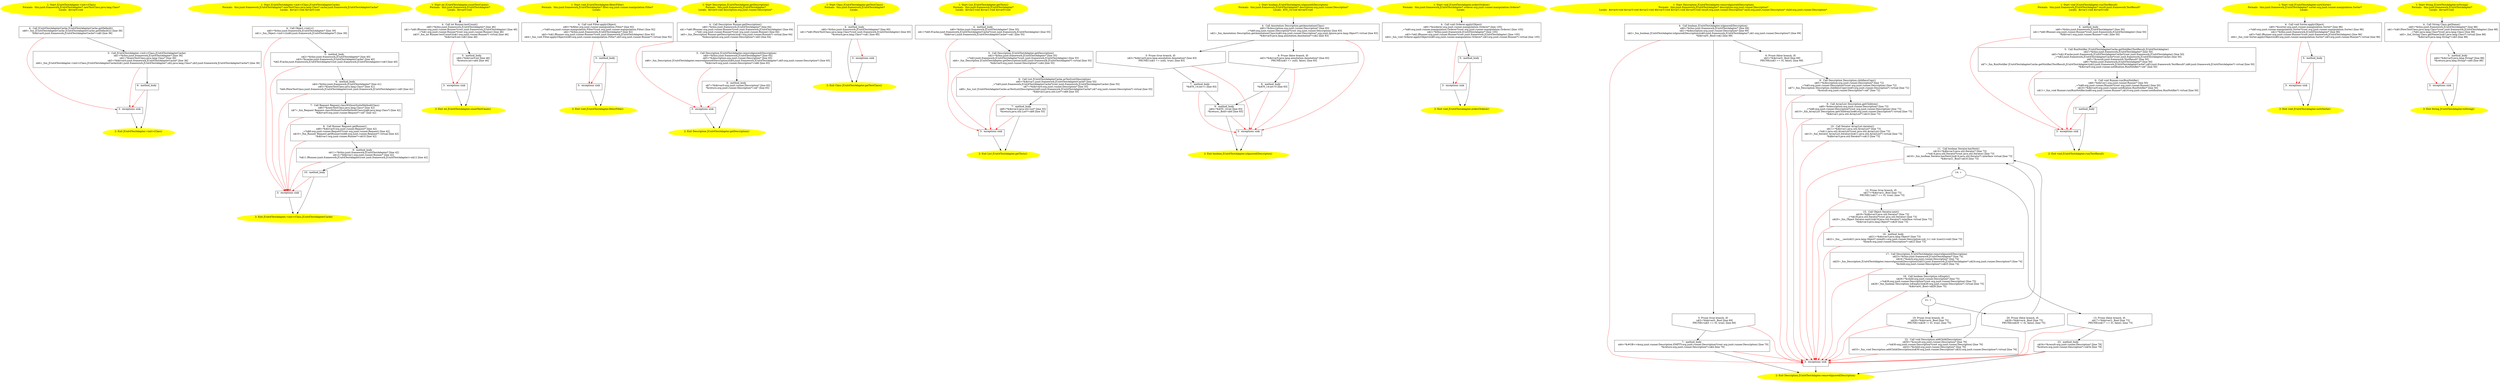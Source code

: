 /* @generated */
digraph cfg {
"junit.framework.JUnit4TestAdapter.<init>(java.lang.Class).997744c375544b6699af9c3bdf79df6e_1" [label="1: Start JUnit4TestAdapter.<init>(Class)\nFormals:  this:junit.framework.JUnit4TestAdapter* newTestClass:java.lang.Class*\nLocals:  $irvar0:void \n  " color=yellow style=filled]
	

	 "junit.framework.JUnit4TestAdapter.<init>(java.lang.Class).997744c375544b6699af9c3bdf79df6e_1" -> "junit.framework.JUnit4TestAdapter.<init>(java.lang.Class).997744c375544b6699af9c3bdf79df6e_4" ;
"junit.framework.JUnit4TestAdapter.<init>(java.lang.Class).997744c375544b6699af9c3bdf79df6e_2" [label="2: Exit JUnit4TestAdapter.<init>(Class) \n  " color=yellow style=filled]
	

"junit.framework.JUnit4TestAdapter.<init>(java.lang.Class).997744c375544b6699af9c3bdf79df6e_3" [label="3:  exceptions sink \n  " shape="box"]
	

	 "junit.framework.JUnit4TestAdapter.<init>(java.lang.Class).997744c375544b6699af9c3bdf79df6e_3" -> "junit.framework.JUnit4TestAdapter.<init>(java.lang.Class).997744c375544b6699af9c3bdf79df6e_2" ;
"junit.framework.JUnit4TestAdapter.<init>(java.lang.Class).997744c375544b6699af9c3bdf79df6e_4" [label="4:  Call JUnit4TestAdapterCache JUnit4TestAdapterCache.getDefault() \n   n$0=_fun_JUnit4TestAdapterCache JUnit4TestAdapterCache.getDefault()() [line 36]\n  *&$irvar0:junit.framework.JUnit4TestAdapterCache*=n$0 [line 36]\n " shape="box"]
	

	 "junit.framework.JUnit4TestAdapter.<init>(java.lang.Class).997744c375544b6699af9c3bdf79df6e_4" -> "junit.framework.JUnit4TestAdapter.<init>(java.lang.Class).997744c375544b6699af9c3bdf79df6e_5" ;
	 "junit.framework.JUnit4TestAdapter.<init>(java.lang.Class).997744c375544b6699af9c3bdf79df6e_4" -> "junit.framework.JUnit4TestAdapter.<init>(java.lang.Class).997744c375544b6699af9c3bdf79df6e_3" [color="red" ];
"junit.framework.JUnit4TestAdapter.<init>(java.lang.Class).997744c375544b6699af9c3bdf79df6e_5" [label="5:  Call JUnit4TestAdapter.<init>(Class,JUnit4TestAdapterCache) \n   n$1=*&this:junit.framework.JUnit4TestAdapter* [line 36]\n  n$2=*&newTestClass:java.lang.Class* [line 36]\n  n$3=*&$irvar0:junit.framework.JUnit4TestAdapterCache* [line 36]\n  n$4=_fun_JUnit4TestAdapter.<init>(Class,JUnit4TestAdapterCache)(n$1:junit.framework.JUnit4TestAdapter*,n$2:java.lang.Class*,n$3:junit.framework.JUnit4TestAdapterCache*) [line 36]\n " shape="box"]
	

	 "junit.framework.JUnit4TestAdapter.<init>(java.lang.Class).997744c375544b6699af9c3bdf79df6e_5" -> "junit.framework.JUnit4TestAdapter.<init>(java.lang.Class).997744c375544b6699af9c3bdf79df6e_6" ;
	 "junit.framework.JUnit4TestAdapter.<init>(java.lang.Class).997744c375544b6699af9c3bdf79df6e_5" -> "junit.framework.JUnit4TestAdapter.<init>(java.lang.Class).997744c375544b6699af9c3bdf79df6e_3" [color="red" ];
"junit.framework.JUnit4TestAdapter.<init>(java.lang.Class).997744c375544b6699af9c3bdf79df6e_6" [label="6:  method_body \n  " shape="box"]
	

	 "junit.framework.JUnit4TestAdapter.<init>(java.lang.Class).997744c375544b6699af9c3bdf79df6e_6" -> "junit.framework.JUnit4TestAdapter.<init>(java.lang.Class).997744c375544b6699af9c3bdf79df6e_2" ;
	 "junit.framework.JUnit4TestAdapter.<init>(java.lang.Class).997744c375544b6699af9c3bdf79df6e_6" -> "junit.framework.JUnit4TestAdapter.<init>(java.lang.Class).997744c375544b6699af9c3bdf79df6e_3" [color="red" ];
"junit.framework.JUnit4TestAdapter.<init>(java.lang.Class,junit.framework.JUnit4TestAdapterCache).3bcec8fa34a41e108b6c39189ccd3cd6_1" [label="1: Start JUnit4TestAdapter.<init>(Class,JUnit4TestAdapterCache)\nFormals:  this:junit.framework.JUnit4TestAdapter* newTestClass:java.lang.Class* cache:junit.framework.JUnit4TestAdapterCache*\nLocals:  $irvar1:void $irvar0:void \n  " color=yellow style=filled]
	

	 "junit.framework.JUnit4TestAdapter.<init>(java.lang.Class,junit.framework.JUnit4TestAdapterCache).3bcec8fa34a41e108b6c39189ccd3cd6_1" -> "junit.framework.JUnit4TestAdapter.<init>(java.lang.Class,junit.framework.JUnit4TestAdapterCache).3bcec8fa34a41e108b6c39189ccd3cd6_4" ;
"junit.framework.JUnit4TestAdapter.<init>(java.lang.Class,junit.framework.JUnit4TestAdapterCache).3bcec8fa34a41e108b6c39189ccd3cd6_2" [label="2: Exit JUnit4TestAdapter.<init>(Class,JUnit4TestAdapterCache) \n  " color=yellow style=filled]
	

"junit.framework.JUnit4TestAdapter.<init>(java.lang.Class,junit.framework.JUnit4TestAdapterCache).3bcec8fa34a41e108b6c39189ccd3cd6_3" [label="3:  exceptions sink \n  " shape="box"]
	

	 "junit.framework.JUnit4TestAdapter.<init>(java.lang.Class,junit.framework.JUnit4TestAdapterCache).3bcec8fa34a41e108b6c39189ccd3cd6_3" -> "junit.framework.JUnit4TestAdapter.<init>(java.lang.Class,junit.framework.JUnit4TestAdapterCache).3bcec8fa34a41e108b6c39189ccd3cd6_2" ;
"junit.framework.JUnit4TestAdapter.<init>(java.lang.Class,junit.framework.JUnit4TestAdapterCache).3bcec8fa34a41e108b6c39189ccd3cd6_4" [label="4:  Call Object.<init>() \n   n$0=*&this:junit.framework.JUnit4TestAdapter* [line 39]\n  n$1=_fun_Object.<init>()(n$0:junit.framework.JUnit4TestAdapter*) [line 39]\n " shape="box"]
	

	 "junit.framework.JUnit4TestAdapter.<init>(java.lang.Class,junit.framework.JUnit4TestAdapterCache).3bcec8fa34a41e108b6c39189ccd3cd6_4" -> "junit.framework.JUnit4TestAdapter.<init>(java.lang.Class,junit.framework.JUnit4TestAdapterCache).3bcec8fa34a41e108b6c39189ccd3cd6_5" ;
	 "junit.framework.JUnit4TestAdapter.<init>(java.lang.Class,junit.framework.JUnit4TestAdapterCache).3bcec8fa34a41e108b6c39189ccd3cd6_4" -> "junit.framework.JUnit4TestAdapter.<init>(java.lang.Class,junit.framework.JUnit4TestAdapterCache).3bcec8fa34a41e108b6c39189ccd3cd6_3" [color="red" ];
"junit.framework.JUnit4TestAdapter.<init>(java.lang.Class,junit.framework.JUnit4TestAdapterCache).3bcec8fa34a41e108b6c39189ccd3cd6_5" [label="5:  method_body \n   n$2=*&this:junit.framework.JUnit4TestAdapter* [line 40]\n  n$3=*&cache:junit.framework.JUnit4TestAdapterCache* [line 40]\n  *n$2.fCache:junit.framework.JUnit4TestAdapter(root junit.framework.JUnit4TestAdapter)=n$3 [line 40]\n " shape="box"]
	

	 "junit.framework.JUnit4TestAdapter.<init>(java.lang.Class,junit.framework.JUnit4TestAdapterCache).3bcec8fa34a41e108b6c39189ccd3cd6_5" -> "junit.framework.JUnit4TestAdapter.<init>(java.lang.Class,junit.framework.JUnit4TestAdapterCache).3bcec8fa34a41e108b6c39189ccd3cd6_6" ;
	 "junit.framework.JUnit4TestAdapter.<init>(java.lang.Class,junit.framework.JUnit4TestAdapterCache).3bcec8fa34a41e108b6c39189ccd3cd6_5" -> "junit.framework.JUnit4TestAdapter.<init>(java.lang.Class,junit.framework.JUnit4TestAdapterCache).3bcec8fa34a41e108b6c39189ccd3cd6_3" [color="red" ];
"junit.framework.JUnit4TestAdapter.<init>(java.lang.Class,junit.framework.JUnit4TestAdapterCache).3bcec8fa34a41e108b6c39189ccd3cd6_6" [label="6:  method_body \n   n$4=*&this:junit.framework.JUnit4TestAdapter* [line 41]\n  n$5=*&newTestClass:java.lang.Class* [line 41]\n  *n$4.fNewTestClass:junit.framework.JUnit4TestAdapter(root junit.framework.JUnit4TestAdapter)=n$5 [line 41]\n " shape="box"]
	

	 "junit.framework.JUnit4TestAdapter.<init>(java.lang.Class,junit.framework.JUnit4TestAdapterCache).3bcec8fa34a41e108b6c39189ccd3cd6_6" -> "junit.framework.JUnit4TestAdapter.<init>(java.lang.Class,junit.framework.JUnit4TestAdapterCache).3bcec8fa34a41e108b6c39189ccd3cd6_7" ;
	 "junit.framework.JUnit4TestAdapter.<init>(java.lang.Class,junit.framework.JUnit4TestAdapterCache).3bcec8fa34a41e108b6c39189ccd3cd6_6" -> "junit.framework.JUnit4TestAdapter.<init>(java.lang.Class,junit.framework.JUnit4TestAdapterCache).3bcec8fa34a41e108b6c39189ccd3cd6_3" [color="red" ];
"junit.framework.JUnit4TestAdapter.<init>(java.lang.Class,junit.framework.JUnit4TestAdapterCache).3bcec8fa34a41e108b6c39189ccd3cd6_7" [label="7:  Call Request Request.classWithoutSuiteMethod(Class) \n   n$6=*&newTestClass:java.lang.Class* [line 42]\n  n$7=_fun_Request Request.classWithoutSuiteMethod(Class)(n$6:java.lang.Class*) [line 42]\n  *&$irvar0:org.junit.runner.Request*=n$7 [line 42]\n " shape="box"]
	

	 "junit.framework.JUnit4TestAdapter.<init>(java.lang.Class,junit.framework.JUnit4TestAdapterCache).3bcec8fa34a41e108b6c39189ccd3cd6_7" -> "junit.framework.JUnit4TestAdapter.<init>(java.lang.Class,junit.framework.JUnit4TestAdapterCache).3bcec8fa34a41e108b6c39189ccd3cd6_8" ;
	 "junit.framework.JUnit4TestAdapter.<init>(java.lang.Class,junit.framework.JUnit4TestAdapterCache).3bcec8fa34a41e108b6c39189ccd3cd6_7" -> "junit.framework.JUnit4TestAdapter.<init>(java.lang.Class,junit.framework.JUnit4TestAdapterCache).3bcec8fa34a41e108b6c39189ccd3cd6_3" [color="red" ];
"junit.framework.JUnit4TestAdapter.<init>(java.lang.Class,junit.framework.JUnit4TestAdapterCache).3bcec8fa34a41e108b6c39189ccd3cd6_8" [label="8:  Call Runner Request.getRunner() \n   n$8=*&$irvar0:org.junit.runner.Request* [line 42]\n  _=*n$8:org.junit.runner.Request*(root org.junit.runner.Request) [line 42]\n  n$10=_fun_Runner Request.getRunner()(n$8:org.junit.runner.Request*) virtual [line 42]\n  *&$irvar1:org.junit.runner.Runner*=n$10 [line 42]\n " shape="box"]
	

	 "junit.framework.JUnit4TestAdapter.<init>(java.lang.Class,junit.framework.JUnit4TestAdapterCache).3bcec8fa34a41e108b6c39189ccd3cd6_8" -> "junit.framework.JUnit4TestAdapter.<init>(java.lang.Class,junit.framework.JUnit4TestAdapterCache).3bcec8fa34a41e108b6c39189ccd3cd6_9" ;
	 "junit.framework.JUnit4TestAdapter.<init>(java.lang.Class,junit.framework.JUnit4TestAdapterCache).3bcec8fa34a41e108b6c39189ccd3cd6_8" -> "junit.framework.JUnit4TestAdapter.<init>(java.lang.Class,junit.framework.JUnit4TestAdapterCache).3bcec8fa34a41e108b6c39189ccd3cd6_3" [color="red" ];
"junit.framework.JUnit4TestAdapter.<init>(java.lang.Class,junit.framework.JUnit4TestAdapterCache).3bcec8fa34a41e108b6c39189ccd3cd6_9" [label="9:  method_body \n   n$11=*&this:junit.framework.JUnit4TestAdapter* [line 42]\n  n$12=*&$irvar1:org.junit.runner.Runner* [line 42]\n  *n$11.fRunner:junit.framework.JUnit4TestAdapter(root junit.framework.JUnit4TestAdapter)=n$12 [line 42]\n " shape="box"]
	

	 "junit.framework.JUnit4TestAdapter.<init>(java.lang.Class,junit.framework.JUnit4TestAdapterCache).3bcec8fa34a41e108b6c39189ccd3cd6_9" -> "junit.framework.JUnit4TestAdapter.<init>(java.lang.Class,junit.framework.JUnit4TestAdapterCache).3bcec8fa34a41e108b6c39189ccd3cd6_10" ;
	 "junit.framework.JUnit4TestAdapter.<init>(java.lang.Class,junit.framework.JUnit4TestAdapterCache).3bcec8fa34a41e108b6c39189ccd3cd6_9" -> "junit.framework.JUnit4TestAdapter.<init>(java.lang.Class,junit.framework.JUnit4TestAdapterCache).3bcec8fa34a41e108b6c39189ccd3cd6_3" [color="red" ];
"junit.framework.JUnit4TestAdapter.<init>(java.lang.Class,junit.framework.JUnit4TestAdapterCache).3bcec8fa34a41e108b6c39189ccd3cd6_10" [label="10:  method_body \n  " shape="box"]
	

	 "junit.framework.JUnit4TestAdapter.<init>(java.lang.Class,junit.framework.JUnit4TestAdapterCache).3bcec8fa34a41e108b6c39189ccd3cd6_10" -> "junit.framework.JUnit4TestAdapter.<init>(java.lang.Class,junit.framework.JUnit4TestAdapterCache).3bcec8fa34a41e108b6c39189ccd3cd6_2" ;
	 "junit.framework.JUnit4TestAdapter.<init>(java.lang.Class,junit.framework.JUnit4TestAdapterCache).3bcec8fa34a41e108b6c39189ccd3cd6_10" -> "junit.framework.JUnit4TestAdapter.<init>(java.lang.Class,junit.framework.JUnit4TestAdapterCache).3bcec8fa34a41e108b6c39189ccd3cd6_3" [color="red" ];
"junit.framework.JUnit4TestAdapter.countTestCases():int.0bfef01b7416aabc6d1c401a229b3f8f_1" [label="1: Start int JUnit4TestAdapter.countTestCases()\nFormals:  this:junit.framework.JUnit4TestAdapter*\nLocals:  $irvar0:void \n  " color=yellow style=filled]
	

	 "junit.framework.JUnit4TestAdapter.countTestCases():int.0bfef01b7416aabc6d1c401a229b3f8f_1" -> "junit.framework.JUnit4TestAdapter.countTestCases():int.0bfef01b7416aabc6d1c401a229b3f8f_4" ;
"junit.framework.JUnit4TestAdapter.countTestCases():int.0bfef01b7416aabc6d1c401a229b3f8f_2" [label="2: Exit int JUnit4TestAdapter.countTestCases() \n  " color=yellow style=filled]
	

"junit.framework.JUnit4TestAdapter.countTestCases():int.0bfef01b7416aabc6d1c401a229b3f8f_3" [label="3:  exceptions sink \n  " shape="box"]
	

	 "junit.framework.JUnit4TestAdapter.countTestCases():int.0bfef01b7416aabc6d1c401a229b3f8f_3" -> "junit.framework.JUnit4TestAdapter.countTestCases():int.0bfef01b7416aabc6d1c401a229b3f8f_2" ;
"junit.framework.JUnit4TestAdapter.countTestCases():int.0bfef01b7416aabc6d1c401a229b3f8f_4" [label="4:  Call int Runner.testCount() \n   n$0=*&this:junit.framework.JUnit4TestAdapter* [line 46]\n  n$1=*n$0.fRunner:org.junit.runner.Runner*(root junit.framework.JUnit4TestAdapter) [line 46]\n  _=*n$1:org.junit.runner.Runner*(root org.junit.runner.Runner) [line 46]\n  n$3=_fun_int Runner.testCount()(n$1:org.junit.runner.Runner*) virtual [line 46]\n  *&$irvar0:int=n$3 [line 46]\n " shape="box"]
	

	 "junit.framework.JUnit4TestAdapter.countTestCases():int.0bfef01b7416aabc6d1c401a229b3f8f_4" -> "junit.framework.JUnit4TestAdapter.countTestCases():int.0bfef01b7416aabc6d1c401a229b3f8f_5" ;
	 "junit.framework.JUnit4TestAdapter.countTestCases():int.0bfef01b7416aabc6d1c401a229b3f8f_4" -> "junit.framework.JUnit4TestAdapter.countTestCases():int.0bfef01b7416aabc6d1c401a229b3f8f_3" [color="red" ];
"junit.framework.JUnit4TestAdapter.countTestCases():int.0bfef01b7416aabc6d1c401a229b3f8f_5" [label="5:  method_body \n   n$4=*&$irvar0:int [line 46]\n  *&return:int=n$4 [line 46]\n " shape="box"]
	

	 "junit.framework.JUnit4TestAdapter.countTestCases():int.0bfef01b7416aabc6d1c401a229b3f8f_5" -> "junit.framework.JUnit4TestAdapter.countTestCases():int.0bfef01b7416aabc6d1c401a229b3f8f_2" ;
	 "junit.framework.JUnit4TestAdapter.countTestCases():int.0bfef01b7416aabc6d1c401a229b3f8f_5" -> "junit.framework.JUnit4TestAdapter.countTestCases():int.0bfef01b7416aabc6d1c401a229b3f8f_3" [color="red" ];
"junit.framework.JUnit4TestAdapter.filter(org.junit.runner.manipulation.Filter):void.f3ce8a29655f61b25a1fcc0d1e0c2ea4_1" [label="1: Start void JUnit4TestAdapter.filter(Filter)\nFormals:  this:junit.framework.JUnit4TestAdapter* filter:org.junit.runner.manipulation.Filter*\nLocals:  \n  " color=yellow style=filled]
	

	 "junit.framework.JUnit4TestAdapter.filter(org.junit.runner.manipulation.Filter):void.f3ce8a29655f61b25a1fcc0d1e0c2ea4_1" -> "junit.framework.JUnit4TestAdapter.filter(org.junit.runner.manipulation.Filter):void.f3ce8a29655f61b25a1fcc0d1e0c2ea4_4" ;
"junit.framework.JUnit4TestAdapter.filter(org.junit.runner.manipulation.Filter):void.f3ce8a29655f61b25a1fcc0d1e0c2ea4_2" [label="2: Exit void JUnit4TestAdapter.filter(Filter) \n  " color=yellow style=filled]
	

"junit.framework.JUnit4TestAdapter.filter(org.junit.runner.manipulation.Filter):void.f3ce8a29655f61b25a1fcc0d1e0c2ea4_3" [label="3:  exceptions sink \n  " shape="box"]
	

	 "junit.framework.JUnit4TestAdapter.filter(org.junit.runner.manipulation.Filter):void.f3ce8a29655f61b25a1fcc0d1e0c2ea4_3" -> "junit.framework.JUnit4TestAdapter.filter(org.junit.runner.manipulation.Filter):void.f3ce8a29655f61b25a1fcc0d1e0c2ea4_2" ;
"junit.framework.JUnit4TestAdapter.filter(org.junit.runner.manipulation.Filter):void.f3ce8a29655f61b25a1fcc0d1e0c2ea4_4" [label="4:  Call void Filter.apply(Object) \n   n$0=*&filter:org.junit.runner.manipulation.Filter* [line 92]\n  _=*n$0:org.junit.runner.manipulation.Filter*(root org.junit.runner.manipulation.Filter) [line 92]\n  n$2=*&this:junit.framework.JUnit4TestAdapter* [line 92]\n  n$3=*n$2.fRunner:org.junit.runner.Runner*(root junit.framework.JUnit4TestAdapter) [line 92]\n  n$4=_fun_void Filter.apply(Object)(n$0:org.junit.runner.manipulation.Filter*,n$3:org.junit.runner.Runner*) virtual [line 92]\n " shape="box"]
	

	 "junit.framework.JUnit4TestAdapter.filter(org.junit.runner.manipulation.Filter):void.f3ce8a29655f61b25a1fcc0d1e0c2ea4_4" -> "junit.framework.JUnit4TestAdapter.filter(org.junit.runner.manipulation.Filter):void.f3ce8a29655f61b25a1fcc0d1e0c2ea4_5" ;
	 "junit.framework.JUnit4TestAdapter.filter(org.junit.runner.manipulation.Filter):void.f3ce8a29655f61b25a1fcc0d1e0c2ea4_4" -> "junit.framework.JUnit4TestAdapter.filter(org.junit.runner.manipulation.Filter):void.f3ce8a29655f61b25a1fcc0d1e0c2ea4_3" [color="red" ];
"junit.framework.JUnit4TestAdapter.filter(org.junit.runner.manipulation.Filter):void.f3ce8a29655f61b25a1fcc0d1e0c2ea4_5" [label="5:  method_body \n  " shape="box"]
	

	 "junit.framework.JUnit4TestAdapter.filter(org.junit.runner.manipulation.Filter):void.f3ce8a29655f61b25a1fcc0d1e0c2ea4_5" -> "junit.framework.JUnit4TestAdapter.filter(org.junit.runner.manipulation.Filter):void.f3ce8a29655f61b25a1fcc0d1e0c2ea4_2" ;
	 "junit.framework.JUnit4TestAdapter.filter(org.junit.runner.manipulation.Filter):void.f3ce8a29655f61b25a1fcc0d1e0c2ea4_5" -> "junit.framework.JUnit4TestAdapter.filter(org.junit.runner.manipulation.Filter):void.f3ce8a29655f61b25a1fcc0d1e0c2ea4_3" [color="red" ];
"junit.framework.JUnit4TestAdapter.getDescription():org.junit.runner.Description.dbcaed553425352f4c7114ffc5ea1998_1" [label="1: Start Description JUnit4TestAdapter.getDescription()\nFormals:  this:junit.framework.JUnit4TestAdapter*\nLocals:  $irvar0:void description:org.junit.runner.Description* \n  " color=yellow style=filled]
	

	 "junit.framework.JUnit4TestAdapter.getDescription():org.junit.runner.Description.dbcaed553425352f4c7114ffc5ea1998_1" -> "junit.framework.JUnit4TestAdapter.getDescription():org.junit.runner.Description.dbcaed553425352f4c7114ffc5ea1998_4" ;
"junit.framework.JUnit4TestAdapter.getDescription():org.junit.runner.Description.dbcaed553425352f4c7114ffc5ea1998_2" [label="2: Exit Description JUnit4TestAdapter.getDescription() \n  " color=yellow style=filled]
	

"junit.framework.JUnit4TestAdapter.getDescription():org.junit.runner.Description.dbcaed553425352f4c7114ffc5ea1998_3" [label="3:  exceptions sink \n  " shape="box"]
	

	 "junit.framework.JUnit4TestAdapter.getDescription():org.junit.runner.Description.dbcaed553425352f4c7114ffc5ea1998_3" -> "junit.framework.JUnit4TestAdapter.getDescription():org.junit.runner.Description.dbcaed553425352f4c7114ffc5ea1998_2" ;
"junit.framework.JUnit4TestAdapter.getDescription():org.junit.runner.Description.dbcaed553425352f4c7114ffc5ea1998_4" [label="4:  Call Description Runner.getDescription() \n   n$0=*&this:junit.framework.JUnit4TestAdapter* [line 64]\n  n$1=*n$0.fRunner:org.junit.runner.Runner*(root junit.framework.JUnit4TestAdapter) [line 64]\n  _=*n$1:org.junit.runner.Runner*(root org.junit.runner.Runner) [line 64]\n  n$3=_fun_Description Runner.getDescription()(n$1:org.junit.runner.Runner*) virtual [line 64]\n  *&description:org.junit.runner.Description*=n$3 [line 64]\n " shape="box"]
	

	 "junit.framework.JUnit4TestAdapter.getDescription():org.junit.runner.Description.dbcaed553425352f4c7114ffc5ea1998_4" -> "junit.framework.JUnit4TestAdapter.getDescription():org.junit.runner.Description.dbcaed553425352f4c7114ffc5ea1998_5" ;
	 "junit.framework.JUnit4TestAdapter.getDescription():org.junit.runner.Description.dbcaed553425352f4c7114ffc5ea1998_4" -> "junit.framework.JUnit4TestAdapter.getDescription():org.junit.runner.Description.dbcaed553425352f4c7114ffc5ea1998_3" [color="red" ];
"junit.framework.JUnit4TestAdapter.getDescription():org.junit.runner.Description.dbcaed553425352f4c7114ffc5ea1998_5" [label="5:  Call Description JUnit4TestAdapter.removeIgnored(Description) \n   n$4=*&this:junit.framework.JUnit4TestAdapter* [line 65]\n  n$5=*&description:org.junit.runner.Description* [line 65]\n  n$6=_fun_Description JUnit4TestAdapter.removeIgnored(Description)(n$4:junit.framework.JUnit4TestAdapter*,n$5:org.junit.runner.Description*) [line 65]\n  *&$irvar0:org.junit.runner.Description*=n$6 [line 65]\n " shape="box"]
	

	 "junit.framework.JUnit4TestAdapter.getDescription():org.junit.runner.Description.dbcaed553425352f4c7114ffc5ea1998_5" -> "junit.framework.JUnit4TestAdapter.getDescription():org.junit.runner.Description.dbcaed553425352f4c7114ffc5ea1998_6" ;
	 "junit.framework.JUnit4TestAdapter.getDescription():org.junit.runner.Description.dbcaed553425352f4c7114ffc5ea1998_5" -> "junit.framework.JUnit4TestAdapter.getDescription():org.junit.runner.Description.dbcaed553425352f4c7114ffc5ea1998_3" [color="red" ];
"junit.framework.JUnit4TestAdapter.getDescription():org.junit.runner.Description.dbcaed553425352f4c7114ffc5ea1998_6" [label="6:  method_body \n   n$7=*&$irvar0:org.junit.runner.Description* [line 65]\n  *&return:org.junit.runner.Description*=n$7 [line 65]\n " shape="box"]
	

	 "junit.framework.JUnit4TestAdapter.getDescription():org.junit.runner.Description.dbcaed553425352f4c7114ffc5ea1998_6" -> "junit.framework.JUnit4TestAdapter.getDescription():org.junit.runner.Description.dbcaed553425352f4c7114ffc5ea1998_2" ;
	 "junit.framework.JUnit4TestAdapter.getDescription():org.junit.runner.Description.dbcaed553425352f4c7114ffc5ea1998_6" -> "junit.framework.JUnit4TestAdapter.getDescription():org.junit.runner.Description.dbcaed553425352f4c7114ffc5ea1998_3" [color="red" ];
"junit.framework.JUnit4TestAdapter.getTestClass():java.lang.Class.f0f402e3b3a53678ed07429c5c311f0d_1" [label="1: Start Class JUnit4TestAdapter.getTestClass()\nFormals:  this:junit.framework.JUnit4TestAdapter*\nLocals:  \n  " color=yellow style=filled]
	

	 "junit.framework.JUnit4TestAdapter.getTestClass():java.lang.Class.f0f402e3b3a53678ed07429c5c311f0d_1" -> "junit.framework.JUnit4TestAdapter.getTestClass():java.lang.Class.f0f402e3b3a53678ed07429c5c311f0d_4" ;
"junit.framework.JUnit4TestAdapter.getTestClass():java.lang.Class.f0f402e3b3a53678ed07429c5c311f0d_2" [label="2: Exit Class JUnit4TestAdapter.getTestClass() \n  " color=yellow style=filled]
	

"junit.framework.JUnit4TestAdapter.getTestClass():java.lang.Class.f0f402e3b3a53678ed07429c5c311f0d_3" [label="3:  exceptions sink \n  " shape="box"]
	

	 "junit.framework.JUnit4TestAdapter.getTestClass():java.lang.Class.f0f402e3b3a53678ed07429c5c311f0d_3" -> "junit.framework.JUnit4TestAdapter.getTestClass():java.lang.Class.f0f402e3b3a53678ed07429c5c311f0d_2" ;
"junit.framework.JUnit4TestAdapter.getTestClass():java.lang.Class.f0f402e3b3a53678ed07429c5c311f0d_4" [label="4:  method_body \n   n$0=*&this:junit.framework.JUnit4TestAdapter* [line 60]\n  n$1=*n$0.fNewTestClass:java.lang.Class*(root junit.framework.JUnit4TestAdapter) [line 60]\n  *&return:java.lang.Class*=n$1 [line 60]\n " shape="box"]
	

	 "junit.framework.JUnit4TestAdapter.getTestClass():java.lang.Class.f0f402e3b3a53678ed07429c5c311f0d_4" -> "junit.framework.JUnit4TestAdapter.getTestClass():java.lang.Class.f0f402e3b3a53678ed07429c5c311f0d_2" ;
	 "junit.framework.JUnit4TestAdapter.getTestClass():java.lang.Class.f0f402e3b3a53678ed07429c5c311f0d_4" -> "junit.framework.JUnit4TestAdapter.getTestClass():java.lang.Class.f0f402e3b3a53678ed07429c5c311f0d_3" [color="red" ];
"junit.framework.JUnit4TestAdapter.getTests():java.util.List.79946c7709183276931fcdac947b22f9_1" [label="1: Start List JUnit4TestAdapter.getTests()\nFormals:  this:junit.framework.JUnit4TestAdapter*\nLocals:  $irvar2:void $irvar1:void $irvar0:void \n  " color=yellow style=filled]
	

	 "junit.framework.JUnit4TestAdapter.getTests():java.util.List.79946c7709183276931fcdac947b22f9_1" -> "junit.framework.JUnit4TestAdapter.getTests():java.util.List.79946c7709183276931fcdac947b22f9_4" ;
"junit.framework.JUnit4TestAdapter.getTests():java.util.List.79946c7709183276931fcdac947b22f9_2" [label="2: Exit List JUnit4TestAdapter.getTests() \n  " color=yellow style=filled]
	

"junit.framework.JUnit4TestAdapter.getTests():java.util.List.79946c7709183276931fcdac947b22f9_3" [label="3:  exceptions sink \n  " shape="box"]
	

	 "junit.framework.JUnit4TestAdapter.getTests():java.util.List.79946c7709183276931fcdac947b22f9_3" -> "junit.framework.JUnit4TestAdapter.getTests():java.util.List.79946c7709183276931fcdac947b22f9_2" ;
"junit.framework.JUnit4TestAdapter.getTests():java.util.List.79946c7709183276931fcdac947b22f9_4" [label="4:  method_body \n   n$0=*&this:junit.framework.JUnit4TestAdapter* [line 55]\n  n$1=*n$0.fCache:junit.framework.JUnit4TestAdapterCache*(root junit.framework.JUnit4TestAdapter) [line 55]\n  *&$irvar1:junit.framework.JUnit4TestAdapterCache*=n$1 [line 55]\n " shape="box"]
	

	 "junit.framework.JUnit4TestAdapter.getTests():java.util.List.79946c7709183276931fcdac947b22f9_4" -> "junit.framework.JUnit4TestAdapter.getTests():java.util.List.79946c7709183276931fcdac947b22f9_5" ;
	 "junit.framework.JUnit4TestAdapter.getTests():java.util.List.79946c7709183276931fcdac947b22f9_4" -> "junit.framework.JUnit4TestAdapter.getTests():java.util.List.79946c7709183276931fcdac947b22f9_3" [color="red" ];
"junit.framework.JUnit4TestAdapter.getTests():java.util.List.79946c7709183276931fcdac947b22f9_5" [label="5:  Call Description JUnit4TestAdapter.getDescription() \n   n$2=*&this:junit.framework.JUnit4TestAdapter* [line 55]\n  _=*n$2:junit.framework.JUnit4TestAdapter*(root junit.framework.JUnit4TestAdapter) [line 55]\n  n$4=_fun_Description JUnit4TestAdapter.getDescription()(n$2:junit.framework.JUnit4TestAdapter*) virtual [line 55]\n  *&$irvar0:org.junit.runner.Description*=n$4 [line 55]\n " shape="box"]
	

	 "junit.framework.JUnit4TestAdapter.getTests():java.util.List.79946c7709183276931fcdac947b22f9_5" -> "junit.framework.JUnit4TestAdapter.getTests():java.util.List.79946c7709183276931fcdac947b22f9_6" ;
	 "junit.framework.JUnit4TestAdapter.getTests():java.util.List.79946c7709183276931fcdac947b22f9_5" -> "junit.framework.JUnit4TestAdapter.getTests():java.util.List.79946c7709183276931fcdac947b22f9_3" [color="red" ];
"junit.framework.JUnit4TestAdapter.getTests():java.util.List.79946c7709183276931fcdac947b22f9_6" [label="6:  Call List JUnit4TestAdapterCache.asTestList(Description) \n   n$5=*&$irvar1:junit.framework.JUnit4TestAdapterCache* [line 55]\n  _=*n$5:junit.framework.JUnit4TestAdapterCache*(root junit.framework.JUnit4TestAdapterCache) [line 55]\n  n$7=*&$irvar0:org.junit.runner.Description* [line 55]\n  n$8=_fun_List JUnit4TestAdapterCache.asTestList(Description)(n$5:junit.framework.JUnit4TestAdapterCache*,n$7:org.junit.runner.Description*) virtual [line 55]\n  *&$irvar2:java.util.List*=n$8 [line 55]\n " shape="box"]
	

	 "junit.framework.JUnit4TestAdapter.getTests():java.util.List.79946c7709183276931fcdac947b22f9_6" -> "junit.framework.JUnit4TestAdapter.getTests():java.util.List.79946c7709183276931fcdac947b22f9_7" ;
	 "junit.framework.JUnit4TestAdapter.getTests():java.util.List.79946c7709183276931fcdac947b22f9_6" -> "junit.framework.JUnit4TestAdapter.getTests():java.util.List.79946c7709183276931fcdac947b22f9_3" [color="red" ];
"junit.framework.JUnit4TestAdapter.getTests():java.util.List.79946c7709183276931fcdac947b22f9_7" [label="7:  method_body \n   n$9=*&$irvar2:java.util.List* [line 55]\n  *&return:java.util.List*=n$9 [line 55]\n " shape="box"]
	

	 "junit.framework.JUnit4TestAdapter.getTests():java.util.List.79946c7709183276931fcdac947b22f9_7" -> "junit.framework.JUnit4TestAdapter.getTests():java.util.List.79946c7709183276931fcdac947b22f9_2" ;
	 "junit.framework.JUnit4TestAdapter.getTests():java.util.List.79946c7709183276931fcdac947b22f9_7" -> "junit.framework.JUnit4TestAdapter.getTests():java.util.List.79946c7709183276931fcdac947b22f9_3" [color="red" ];
"junit.framework.JUnit4TestAdapter.isIgnored(org.junit.runner.Description):boolean.e1cae2fa2560dda21b9e20054d3de752_1" [label="1: Start boolean JUnit4TestAdapter.isIgnored(Description)\nFormals:  this:junit.framework.JUnit4TestAdapter* description:org.junit.runner.Description*\nLocals:  $T0_14:void $irvar0:void \n  " color=yellow style=filled]
	

	 "junit.framework.JUnit4TestAdapter.isIgnored(org.junit.runner.Description):boolean.e1cae2fa2560dda21b9e20054d3de752_1" -> "junit.framework.JUnit4TestAdapter.isIgnored(org.junit.runner.Description):boolean.e1cae2fa2560dda21b9e20054d3de752_4" ;
"junit.framework.JUnit4TestAdapter.isIgnored(org.junit.runner.Description):boolean.e1cae2fa2560dda21b9e20054d3de752_2" [label="2: Exit boolean JUnit4TestAdapter.isIgnored(Description) \n  " color=yellow style=filled]
	

"junit.framework.JUnit4TestAdapter.isIgnored(org.junit.runner.Description):boolean.e1cae2fa2560dda21b9e20054d3de752_3" [label="3:  exceptions sink \n  " shape="box"]
	

	 "junit.framework.JUnit4TestAdapter.isIgnored(org.junit.runner.Description):boolean.e1cae2fa2560dda21b9e20054d3de752_3" -> "junit.framework.JUnit4TestAdapter.isIgnored(org.junit.runner.Description):boolean.e1cae2fa2560dda21b9e20054d3de752_2" ;
"junit.framework.JUnit4TestAdapter.isIgnored(org.junit.runner.Description):boolean.e1cae2fa2560dda21b9e20054d3de752_4" [label="4:  Call Annotation Description.getAnnotation(Class) \n   n$0=*&description:org.junit.runner.Description* [line 83]\n  _=*n$0:org.junit.runner.Description*(root org.junit.runner.Description) [line 83]\n  n$2=_fun_Annotation Description.getAnnotation(Class)(n$0:org.junit.runner.Description*,org.junit.Ignore:java.lang.Object*) virtual [line 83]\n  *&$irvar0:java.lang.annotation.Annotation*=n$2 [line 83]\n " shape="box"]
	

	 "junit.framework.JUnit4TestAdapter.isIgnored(org.junit.runner.Description):boolean.e1cae2fa2560dda21b9e20054d3de752_4" -> "junit.framework.JUnit4TestAdapter.isIgnored(org.junit.runner.Description):boolean.e1cae2fa2560dda21b9e20054d3de752_5" ;
	 "junit.framework.JUnit4TestAdapter.isIgnored(org.junit.runner.Description):boolean.e1cae2fa2560dda21b9e20054d3de752_4" -> "junit.framework.JUnit4TestAdapter.isIgnored(org.junit.runner.Description):boolean.e1cae2fa2560dda21b9e20054d3de752_6" ;
	 "junit.framework.JUnit4TestAdapter.isIgnored(org.junit.runner.Description):boolean.e1cae2fa2560dda21b9e20054d3de752_4" -> "junit.framework.JUnit4TestAdapter.isIgnored(org.junit.runner.Description):boolean.e1cae2fa2560dda21b9e20054d3de752_3" [color="red" ];
"junit.framework.JUnit4TestAdapter.isIgnored(org.junit.runner.Description):boolean.e1cae2fa2560dda21b9e20054d3de752_5" [label="5: Prune (true branch, if) \n   n$3=*&$irvar0:java.lang.annotation.Annotation* [line 83]\n  PRUNE(!(n$3 == null), true); [line 83]\n " shape="invhouse"]
	

	 "junit.framework.JUnit4TestAdapter.isIgnored(org.junit.runner.Description):boolean.e1cae2fa2560dda21b9e20054d3de752_5" -> "junit.framework.JUnit4TestAdapter.isIgnored(org.junit.runner.Description):boolean.e1cae2fa2560dda21b9e20054d3de752_7" ;
	 "junit.framework.JUnit4TestAdapter.isIgnored(org.junit.runner.Description):boolean.e1cae2fa2560dda21b9e20054d3de752_5" -> "junit.framework.JUnit4TestAdapter.isIgnored(org.junit.runner.Description):boolean.e1cae2fa2560dda21b9e20054d3de752_3" [color="red" ];
"junit.framework.JUnit4TestAdapter.isIgnored(org.junit.runner.Description):boolean.e1cae2fa2560dda21b9e20054d3de752_6" [label="6: Prune (false branch, if) \n   n$3=*&$irvar0:java.lang.annotation.Annotation* [line 83]\n  PRUNE((n$3 == null), false); [line 83]\n " shape="invhouse"]
	

	 "junit.framework.JUnit4TestAdapter.isIgnored(org.junit.runner.Description):boolean.e1cae2fa2560dda21b9e20054d3de752_6" -> "junit.framework.JUnit4TestAdapter.isIgnored(org.junit.runner.Description):boolean.e1cae2fa2560dda21b9e20054d3de752_8" ;
	 "junit.framework.JUnit4TestAdapter.isIgnored(org.junit.runner.Description):boolean.e1cae2fa2560dda21b9e20054d3de752_6" -> "junit.framework.JUnit4TestAdapter.isIgnored(org.junit.runner.Description):boolean.e1cae2fa2560dda21b9e20054d3de752_3" [color="red" ];
"junit.framework.JUnit4TestAdapter.isIgnored(org.junit.runner.Description):boolean.e1cae2fa2560dda21b9e20054d3de752_7" [label="7:  method_body \n   *&$T0_14:int=1 [line 83]\n " shape="box"]
	

	 "junit.framework.JUnit4TestAdapter.isIgnored(org.junit.runner.Description):boolean.e1cae2fa2560dda21b9e20054d3de752_7" -> "junit.framework.JUnit4TestAdapter.isIgnored(org.junit.runner.Description):boolean.e1cae2fa2560dda21b9e20054d3de752_9" ;
	 "junit.framework.JUnit4TestAdapter.isIgnored(org.junit.runner.Description):boolean.e1cae2fa2560dda21b9e20054d3de752_7" -> "junit.framework.JUnit4TestAdapter.isIgnored(org.junit.runner.Description):boolean.e1cae2fa2560dda21b9e20054d3de752_3" [color="red" ];
"junit.framework.JUnit4TestAdapter.isIgnored(org.junit.runner.Description):boolean.e1cae2fa2560dda21b9e20054d3de752_8" [label="8:  method_body \n   *&$T0_14:int=0 [line 83]\n " shape="box"]
	

	 "junit.framework.JUnit4TestAdapter.isIgnored(org.junit.runner.Description):boolean.e1cae2fa2560dda21b9e20054d3de752_8" -> "junit.framework.JUnit4TestAdapter.isIgnored(org.junit.runner.Description):boolean.e1cae2fa2560dda21b9e20054d3de752_9" ;
	 "junit.framework.JUnit4TestAdapter.isIgnored(org.junit.runner.Description):boolean.e1cae2fa2560dda21b9e20054d3de752_8" -> "junit.framework.JUnit4TestAdapter.isIgnored(org.junit.runner.Description):boolean.e1cae2fa2560dda21b9e20054d3de752_3" [color="red" ];
"junit.framework.JUnit4TestAdapter.isIgnored(org.junit.runner.Description):boolean.e1cae2fa2560dda21b9e20054d3de752_9" [label="9:  method_body \n   n$4=*&$T0_14:int [line 83]\n  *&return:_Bool=n$4 [line 83]\n " shape="box"]
	

	 "junit.framework.JUnit4TestAdapter.isIgnored(org.junit.runner.Description):boolean.e1cae2fa2560dda21b9e20054d3de752_9" -> "junit.framework.JUnit4TestAdapter.isIgnored(org.junit.runner.Description):boolean.e1cae2fa2560dda21b9e20054d3de752_2" ;
	 "junit.framework.JUnit4TestAdapter.isIgnored(org.junit.runner.Description):boolean.e1cae2fa2560dda21b9e20054d3de752_9" -> "junit.framework.JUnit4TestAdapter.isIgnored(org.junit.runner.Description):boolean.e1cae2fa2560dda21b9e20054d3de752_3" [color="red" ];
"junit.framework.JUnit4TestAdapter.order(org.junit.runner.manipulation.Orderer):void.e5420515bbb17607d6855b5378b838f3_1" [label="1: Start void JUnit4TestAdapter.order(Orderer)\nFormals:  this:junit.framework.JUnit4TestAdapter* orderer:org.junit.runner.manipulation.Orderer*\nLocals:  \n  " color=yellow style=filled]
	

	 "junit.framework.JUnit4TestAdapter.order(org.junit.runner.manipulation.Orderer):void.e5420515bbb17607d6855b5378b838f3_1" -> "junit.framework.JUnit4TestAdapter.order(org.junit.runner.manipulation.Orderer):void.e5420515bbb17607d6855b5378b838f3_4" ;
"junit.framework.JUnit4TestAdapter.order(org.junit.runner.manipulation.Orderer):void.e5420515bbb17607d6855b5378b838f3_2" [label="2: Exit void JUnit4TestAdapter.order(Orderer) \n  " color=yellow style=filled]
	

"junit.framework.JUnit4TestAdapter.order(org.junit.runner.manipulation.Orderer):void.e5420515bbb17607d6855b5378b838f3_3" [label="3:  exceptions sink \n  " shape="box"]
	

	 "junit.framework.JUnit4TestAdapter.order(org.junit.runner.manipulation.Orderer):void.e5420515bbb17607d6855b5378b838f3_3" -> "junit.framework.JUnit4TestAdapter.order(org.junit.runner.manipulation.Orderer):void.e5420515bbb17607d6855b5378b838f3_2" ;
"junit.framework.JUnit4TestAdapter.order(org.junit.runner.manipulation.Orderer):void.e5420515bbb17607d6855b5378b838f3_4" [label="4:  Call void Orderer.apply(Object) \n   n$0=*&orderer:org.junit.runner.manipulation.Orderer* [line 105]\n  _=*n$0:org.junit.runner.manipulation.Orderer*(root org.junit.runner.manipulation.Orderer) [line 105]\n  n$2=*&this:junit.framework.JUnit4TestAdapter* [line 105]\n  n$3=*n$2.fRunner:org.junit.runner.Runner*(root junit.framework.JUnit4TestAdapter) [line 105]\n  n$4=_fun_void Orderer.apply(Object)(n$0:org.junit.runner.manipulation.Orderer*,n$3:org.junit.runner.Runner*) virtual [line 105]\n " shape="box"]
	

	 "junit.framework.JUnit4TestAdapter.order(org.junit.runner.manipulation.Orderer):void.e5420515bbb17607d6855b5378b838f3_4" -> "junit.framework.JUnit4TestAdapter.order(org.junit.runner.manipulation.Orderer):void.e5420515bbb17607d6855b5378b838f3_5" ;
	 "junit.framework.JUnit4TestAdapter.order(org.junit.runner.manipulation.Orderer):void.e5420515bbb17607d6855b5378b838f3_4" -> "junit.framework.JUnit4TestAdapter.order(org.junit.runner.manipulation.Orderer):void.e5420515bbb17607d6855b5378b838f3_3" [color="red" ];
"junit.framework.JUnit4TestAdapter.order(org.junit.runner.manipulation.Orderer):void.e5420515bbb17607d6855b5378b838f3_5" [label="5:  method_body \n  " shape="box"]
	

	 "junit.framework.JUnit4TestAdapter.order(org.junit.runner.manipulation.Orderer):void.e5420515bbb17607d6855b5378b838f3_5" -> "junit.framework.JUnit4TestAdapter.order(org.junit.runner.manipulation.Orderer):void.e5420515bbb17607d6855b5378b838f3_2" ;
	 "junit.framework.JUnit4TestAdapter.order(org.junit.runner.manipulation.Orderer):void.e5420515bbb17607d6855b5378b838f3_5" -> "junit.framework.JUnit4TestAdapter.order(org.junit.runner.manipulation.Orderer):void.e5420515bbb17607d6855b5378b838f3_3" [color="red" ];
"junit.framework.JUnit4TestAdapter.removeIgnored(org.junit.runner.Description):org.junit.runner.Descr.12653c0bfbbbfaf9bd49464c1bb81857_1" [label="1: Start Description JUnit4TestAdapter.removeIgnored(Description)\nFormals:  this:junit.framework.JUnit4TestAdapter* description:org.junit.runner.Description*\nLocals:  $irvar4:void $irvar3:void $irvar2:void $bcvar3:void $irvar1:void $irvar0:void result:org.junit.runner.Description* each:org.junit.runner.Description* child:org.junit.runner.Description* \n  " color=yellow style=filled]
	

	 "junit.framework.JUnit4TestAdapter.removeIgnored(org.junit.runner.Description):org.junit.runner.Descr.12653c0bfbbbfaf9bd49464c1bb81857_1" -> "junit.framework.JUnit4TestAdapter.removeIgnored(org.junit.runner.Description):org.junit.runner.Descr.12653c0bfbbbfaf9bd49464c1bb81857_4" ;
"junit.framework.JUnit4TestAdapter.removeIgnored(org.junit.runner.Description):org.junit.runner.Descr.12653c0bfbbbfaf9bd49464c1bb81857_2" [label="2: Exit Description JUnit4TestAdapter.removeIgnored(Description) \n  " color=yellow style=filled]
	

"junit.framework.JUnit4TestAdapter.removeIgnored(org.junit.runner.Description):org.junit.runner.Descr.12653c0bfbbbfaf9bd49464c1bb81857_3" [label="3:  exceptions sink \n  " shape="box"]
	

	 "junit.framework.JUnit4TestAdapter.removeIgnored(org.junit.runner.Description):org.junit.runner.Descr.12653c0bfbbbfaf9bd49464c1bb81857_3" -> "junit.framework.JUnit4TestAdapter.removeIgnored(org.junit.runner.Description):org.junit.runner.Descr.12653c0bfbbbfaf9bd49464c1bb81857_2" ;
"junit.framework.JUnit4TestAdapter.removeIgnored(org.junit.runner.Description):org.junit.runner.Descr.12653c0bfbbbfaf9bd49464c1bb81857_4" [label="4:  Call boolean JUnit4TestAdapter.isIgnored(Description) \n   n$0=*&this:junit.framework.JUnit4TestAdapter* [line 69]\n  n$1=*&description:org.junit.runner.Description* [line 69]\n  n$2=_fun_boolean JUnit4TestAdapter.isIgnored(Description)(n$0:junit.framework.JUnit4TestAdapter*,n$1:org.junit.runner.Description*) [line 69]\n  *&$irvar0:_Bool=n$2 [line 69]\n " shape="box"]
	

	 "junit.framework.JUnit4TestAdapter.removeIgnored(org.junit.runner.Description):org.junit.runner.Descr.12653c0bfbbbfaf9bd49464c1bb81857_4" -> "junit.framework.JUnit4TestAdapter.removeIgnored(org.junit.runner.Description):org.junit.runner.Descr.12653c0bfbbbfaf9bd49464c1bb81857_5" ;
	 "junit.framework.JUnit4TestAdapter.removeIgnored(org.junit.runner.Description):org.junit.runner.Descr.12653c0bfbbbfaf9bd49464c1bb81857_4" -> "junit.framework.JUnit4TestAdapter.removeIgnored(org.junit.runner.Description):org.junit.runner.Descr.12653c0bfbbbfaf9bd49464c1bb81857_6" ;
	 "junit.framework.JUnit4TestAdapter.removeIgnored(org.junit.runner.Description):org.junit.runner.Descr.12653c0bfbbbfaf9bd49464c1bb81857_4" -> "junit.framework.JUnit4TestAdapter.removeIgnored(org.junit.runner.Description):org.junit.runner.Descr.12653c0bfbbbfaf9bd49464c1bb81857_3" [color="red" ];
"junit.framework.JUnit4TestAdapter.removeIgnored(org.junit.runner.Description):org.junit.runner.Descr.12653c0bfbbbfaf9bd49464c1bb81857_5" [label="5: Prune (true branch, if) \n   n$3=*&$irvar0:_Bool [line 69]\n  PRUNE(!(n$3 == 0), true); [line 69]\n " shape="invhouse"]
	

	 "junit.framework.JUnit4TestAdapter.removeIgnored(org.junit.runner.Description):org.junit.runner.Descr.12653c0bfbbbfaf9bd49464c1bb81857_5" -> "junit.framework.JUnit4TestAdapter.removeIgnored(org.junit.runner.Description):org.junit.runner.Descr.12653c0bfbbbfaf9bd49464c1bb81857_7" ;
	 "junit.framework.JUnit4TestAdapter.removeIgnored(org.junit.runner.Description):org.junit.runner.Descr.12653c0bfbbbfaf9bd49464c1bb81857_5" -> "junit.framework.JUnit4TestAdapter.removeIgnored(org.junit.runner.Description):org.junit.runner.Descr.12653c0bfbbbfaf9bd49464c1bb81857_3" [color="red" ];
"junit.framework.JUnit4TestAdapter.removeIgnored(org.junit.runner.Description):org.junit.runner.Descr.12653c0bfbbbfaf9bd49464c1bb81857_6" [label="6: Prune (false branch, if) \n   n$3=*&$irvar0:_Bool [line 69]\n  PRUNE((n$3 == 0), false); [line 69]\n " shape="invhouse"]
	

	 "junit.framework.JUnit4TestAdapter.removeIgnored(org.junit.runner.Description):org.junit.runner.Descr.12653c0bfbbbfaf9bd49464c1bb81857_6" -> "junit.framework.JUnit4TestAdapter.removeIgnored(org.junit.runner.Description):org.junit.runner.Descr.12653c0bfbbbfaf9bd49464c1bb81857_8" ;
	 "junit.framework.JUnit4TestAdapter.removeIgnored(org.junit.runner.Description):org.junit.runner.Descr.12653c0bfbbbfaf9bd49464c1bb81857_6" -> "junit.framework.JUnit4TestAdapter.removeIgnored(org.junit.runner.Description):org.junit.runner.Descr.12653c0bfbbbfaf9bd49464c1bb81857_3" [color="red" ];
"junit.framework.JUnit4TestAdapter.removeIgnored(org.junit.runner.Description):org.junit.runner.Descr.12653c0bfbbbfaf9bd49464c1bb81857_7" [label="7:  method_body \n   n$4=*&#GB<>$org.junit.runner.Description.EMPTY:org.junit.runner.Description*(root org.junit.runner.Description) [line 70]\n  *&return:org.junit.runner.Description*=n$4 [line 70]\n " shape="box"]
	

	 "junit.framework.JUnit4TestAdapter.removeIgnored(org.junit.runner.Description):org.junit.runner.Descr.12653c0bfbbbfaf9bd49464c1bb81857_7" -> "junit.framework.JUnit4TestAdapter.removeIgnored(org.junit.runner.Description):org.junit.runner.Descr.12653c0bfbbbfaf9bd49464c1bb81857_2" ;
	 "junit.framework.JUnit4TestAdapter.removeIgnored(org.junit.runner.Description):org.junit.runner.Descr.12653c0bfbbbfaf9bd49464c1bb81857_7" -> "junit.framework.JUnit4TestAdapter.removeIgnored(org.junit.runner.Description):org.junit.runner.Descr.12653c0bfbbbfaf9bd49464c1bb81857_3" [color="red" ];
"junit.framework.JUnit4TestAdapter.removeIgnored(org.junit.runner.Description):org.junit.runner.Descr.12653c0bfbbbfaf9bd49464c1bb81857_8" [label="8:  Call Description Description.childlessCopy() \n   n$5=*&description:org.junit.runner.Description* [line 72]\n  _=*n$5:org.junit.runner.Description*(root org.junit.runner.Description) [line 72]\n  n$7=_fun_Description Description.childlessCopy()(n$5:org.junit.runner.Description*) virtual [line 72]\n  *&result:org.junit.runner.Description*=n$7 [line 72]\n " shape="box"]
	

	 "junit.framework.JUnit4TestAdapter.removeIgnored(org.junit.runner.Description):org.junit.runner.Descr.12653c0bfbbbfaf9bd49464c1bb81857_8" -> "junit.framework.JUnit4TestAdapter.removeIgnored(org.junit.runner.Description):org.junit.runner.Descr.12653c0bfbbbfaf9bd49464c1bb81857_9" ;
	 "junit.framework.JUnit4TestAdapter.removeIgnored(org.junit.runner.Description):org.junit.runner.Descr.12653c0bfbbbfaf9bd49464c1bb81857_8" -> "junit.framework.JUnit4TestAdapter.removeIgnored(org.junit.runner.Description):org.junit.runner.Descr.12653c0bfbbbfaf9bd49464c1bb81857_3" [color="red" ];
"junit.framework.JUnit4TestAdapter.removeIgnored(org.junit.runner.Description):org.junit.runner.Descr.12653c0bfbbbfaf9bd49464c1bb81857_9" [label="9:  Call ArrayList Description.getChildren() \n   n$8=*&description:org.junit.runner.Description* [line 73]\n  _=*n$8:org.junit.runner.Description*(root org.junit.runner.Description) [line 73]\n  n$10=_fun_ArrayList Description.getChildren()(n$8:org.junit.runner.Description*) virtual [line 73]\n  *&$irvar1:java.util.ArrayList*=n$10 [line 73]\n " shape="box"]
	

	 "junit.framework.JUnit4TestAdapter.removeIgnored(org.junit.runner.Description):org.junit.runner.Descr.12653c0bfbbbfaf9bd49464c1bb81857_9" -> "junit.framework.JUnit4TestAdapter.removeIgnored(org.junit.runner.Description):org.junit.runner.Descr.12653c0bfbbbfaf9bd49464c1bb81857_10" ;
	 "junit.framework.JUnit4TestAdapter.removeIgnored(org.junit.runner.Description):org.junit.runner.Descr.12653c0bfbbbfaf9bd49464c1bb81857_9" -> "junit.framework.JUnit4TestAdapter.removeIgnored(org.junit.runner.Description):org.junit.runner.Descr.12653c0bfbbbfaf9bd49464c1bb81857_3" [color="red" ];
"junit.framework.JUnit4TestAdapter.removeIgnored(org.junit.runner.Description):org.junit.runner.Descr.12653c0bfbbbfaf9bd49464c1bb81857_10" [label="10:  Call Iterator ArrayList.iterator() \n   n$11=*&$irvar1:java.util.ArrayList* [line 73]\n  _=*n$11:java.util.ArrayList*(root java.util.ArrayList) [line 73]\n  n$13=_fun_Iterator ArrayList.iterator()(n$11:java.util.ArrayList*) virtual [line 73]\n  *&$bcvar3:java.util.Iterator*=n$13 [line 73]\n " shape="box"]
	

	 "junit.framework.JUnit4TestAdapter.removeIgnored(org.junit.runner.Description):org.junit.runner.Descr.12653c0bfbbbfaf9bd49464c1bb81857_10" -> "junit.framework.JUnit4TestAdapter.removeIgnored(org.junit.runner.Description):org.junit.runner.Descr.12653c0bfbbbfaf9bd49464c1bb81857_11" ;
	 "junit.framework.JUnit4TestAdapter.removeIgnored(org.junit.runner.Description):org.junit.runner.Descr.12653c0bfbbbfaf9bd49464c1bb81857_10" -> "junit.framework.JUnit4TestAdapter.removeIgnored(org.junit.runner.Description):org.junit.runner.Descr.12653c0bfbbbfaf9bd49464c1bb81857_3" [color="red" ];
"junit.framework.JUnit4TestAdapter.removeIgnored(org.junit.runner.Description):org.junit.runner.Descr.12653c0bfbbbfaf9bd49464c1bb81857_11" [label="11:  Call boolean Iterator.hasNext() \n   n$14=*&$bcvar3:java.util.Iterator* [line 73]\n  _=*n$14:java.util.Iterator*(root java.util.Iterator) [line 73]\n  n$16=_fun_boolean Iterator.hasNext()(n$14:java.util.Iterator*) interface virtual [line 73]\n  *&$irvar2:_Bool=n$16 [line 73]\n " shape="box"]
	

	 "junit.framework.JUnit4TestAdapter.removeIgnored(org.junit.runner.Description):org.junit.runner.Descr.12653c0bfbbbfaf9bd49464c1bb81857_11" -> "junit.framework.JUnit4TestAdapter.removeIgnored(org.junit.runner.Description):org.junit.runner.Descr.12653c0bfbbbfaf9bd49464c1bb81857_14" ;
	 "junit.framework.JUnit4TestAdapter.removeIgnored(org.junit.runner.Description):org.junit.runner.Descr.12653c0bfbbbfaf9bd49464c1bb81857_11" -> "junit.framework.JUnit4TestAdapter.removeIgnored(org.junit.runner.Description):org.junit.runner.Descr.12653c0bfbbbfaf9bd49464c1bb81857_3" [color="red" ];
"junit.framework.JUnit4TestAdapter.removeIgnored(org.junit.runner.Description):org.junit.runner.Descr.12653c0bfbbbfaf9bd49464c1bb81857_12" [label="12: Prune (true branch, if) \n   n$17=*&$irvar2:_Bool [line 73]\n  PRUNE(!(n$17 == 0), true); [line 73]\n " shape="invhouse"]
	

	 "junit.framework.JUnit4TestAdapter.removeIgnored(org.junit.runner.Description):org.junit.runner.Descr.12653c0bfbbbfaf9bd49464c1bb81857_12" -> "junit.framework.JUnit4TestAdapter.removeIgnored(org.junit.runner.Description):org.junit.runner.Descr.12653c0bfbbbfaf9bd49464c1bb81857_15" ;
	 "junit.framework.JUnit4TestAdapter.removeIgnored(org.junit.runner.Description):org.junit.runner.Descr.12653c0bfbbbfaf9bd49464c1bb81857_12" -> "junit.framework.JUnit4TestAdapter.removeIgnored(org.junit.runner.Description):org.junit.runner.Descr.12653c0bfbbbfaf9bd49464c1bb81857_3" [color="red" ];
"junit.framework.JUnit4TestAdapter.removeIgnored(org.junit.runner.Description):org.junit.runner.Descr.12653c0bfbbbfaf9bd49464c1bb81857_13" [label="13: Prune (false branch, if) \n   n$17=*&$irvar2:_Bool [line 73]\n  PRUNE((n$17 == 0), false); [line 73]\n " shape="invhouse"]
	

	 "junit.framework.JUnit4TestAdapter.removeIgnored(org.junit.runner.Description):org.junit.runner.Descr.12653c0bfbbbfaf9bd49464c1bb81857_13" -> "junit.framework.JUnit4TestAdapter.removeIgnored(org.junit.runner.Description):org.junit.runner.Descr.12653c0bfbbbfaf9bd49464c1bb81857_23" ;
	 "junit.framework.JUnit4TestAdapter.removeIgnored(org.junit.runner.Description):org.junit.runner.Descr.12653c0bfbbbfaf9bd49464c1bb81857_13" -> "junit.framework.JUnit4TestAdapter.removeIgnored(org.junit.runner.Description):org.junit.runner.Descr.12653c0bfbbbfaf9bd49464c1bb81857_3" [color="red" ];
"junit.framework.JUnit4TestAdapter.removeIgnored(org.junit.runner.Description):org.junit.runner.Descr.12653c0bfbbbfaf9bd49464c1bb81857_14" [label="14: + \n  " ]
	

	 "junit.framework.JUnit4TestAdapter.removeIgnored(org.junit.runner.Description):org.junit.runner.Descr.12653c0bfbbbfaf9bd49464c1bb81857_14" -> "junit.framework.JUnit4TestAdapter.removeIgnored(org.junit.runner.Description):org.junit.runner.Descr.12653c0bfbbbfaf9bd49464c1bb81857_12" ;
	 "junit.framework.JUnit4TestAdapter.removeIgnored(org.junit.runner.Description):org.junit.runner.Descr.12653c0bfbbbfaf9bd49464c1bb81857_14" -> "junit.framework.JUnit4TestAdapter.removeIgnored(org.junit.runner.Description):org.junit.runner.Descr.12653c0bfbbbfaf9bd49464c1bb81857_13" ;
"junit.framework.JUnit4TestAdapter.removeIgnored(org.junit.runner.Description):org.junit.runner.Descr.12653c0bfbbbfaf9bd49464c1bb81857_15" [label="15:  Call Object Iterator.next() \n   n$18=*&$bcvar3:java.util.Iterator* [line 73]\n  _=*n$18:java.util.Iterator*(root java.util.Iterator) [line 73]\n  n$20=_fun_Object Iterator.next()(n$18:java.util.Iterator*) interface virtual [line 73]\n  *&$irvar3:java.lang.Object*=n$20 [line 73]\n " shape="box"]
	

	 "junit.framework.JUnit4TestAdapter.removeIgnored(org.junit.runner.Description):org.junit.runner.Descr.12653c0bfbbbfaf9bd49464c1bb81857_15" -> "junit.framework.JUnit4TestAdapter.removeIgnored(org.junit.runner.Description):org.junit.runner.Descr.12653c0bfbbbfaf9bd49464c1bb81857_16" ;
	 "junit.framework.JUnit4TestAdapter.removeIgnored(org.junit.runner.Description):org.junit.runner.Descr.12653c0bfbbbfaf9bd49464c1bb81857_15" -> "junit.framework.JUnit4TestAdapter.removeIgnored(org.junit.runner.Description):org.junit.runner.Descr.12653c0bfbbbfaf9bd49464c1bb81857_3" [color="red" ];
"junit.framework.JUnit4TestAdapter.removeIgnored(org.junit.runner.Description):org.junit.runner.Descr.12653c0bfbbbfaf9bd49464c1bb81857_16" [label="16:  method_body \n   n$21=*&$irvar3:java.lang.Object* [line 73]\n  n$22=_fun___cast(n$21:java.lang.Object*,sizeof(t=org.junit.runner.Description;sub_t=( sub )(cast)):void) [line 73]\n  *&each:org.junit.runner.Description*=n$22 [line 73]\n " shape="box"]
	

	 "junit.framework.JUnit4TestAdapter.removeIgnored(org.junit.runner.Description):org.junit.runner.Descr.12653c0bfbbbfaf9bd49464c1bb81857_16" -> "junit.framework.JUnit4TestAdapter.removeIgnored(org.junit.runner.Description):org.junit.runner.Descr.12653c0bfbbbfaf9bd49464c1bb81857_17" ;
	 "junit.framework.JUnit4TestAdapter.removeIgnored(org.junit.runner.Description):org.junit.runner.Descr.12653c0bfbbbfaf9bd49464c1bb81857_16" -> "junit.framework.JUnit4TestAdapter.removeIgnored(org.junit.runner.Description):org.junit.runner.Descr.12653c0bfbbbfaf9bd49464c1bb81857_3" [color="red" ];
"junit.framework.JUnit4TestAdapter.removeIgnored(org.junit.runner.Description):org.junit.runner.Descr.12653c0bfbbbfaf9bd49464c1bb81857_17" [label="17:  Call Description JUnit4TestAdapter.removeIgnored(Description) \n   n$23=*&this:junit.framework.JUnit4TestAdapter* [line 74]\n  n$24=*&each:org.junit.runner.Description* [line 74]\n  n$25=_fun_Description JUnit4TestAdapter.removeIgnored(Description)(n$23:junit.framework.JUnit4TestAdapter*,n$24:org.junit.runner.Description*) [line 74]\n  *&child:org.junit.runner.Description*=n$25 [line 74]\n " shape="box"]
	

	 "junit.framework.JUnit4TestAdapter.removeIgnored(org.junit.runner.Description):org.junit.runner.Descr.12653c0bfbbbfaf9bd49464c1bb81857_17" -> "junit.framework.JUnit4TestAdapter.removeIgnored(org.junit.runner.Description):org.junit.runner.Descr.12653c0bfbbbfaf9bd49464c1bb81857_18" ;
	 "junit.framework.JUnit4TestAdapter.removeIgnored(org.junit.runner.Description):org.junit.runner.Descr.12653c0bfbbbfaf9bd49464c1bb81857_17" -> "junit.framework.JUnit4TestAdapter.removeIgnored(org.junit.runner.Description):org.junit.runner.Descr.12653c0bfbbbfaf9bd49464c1bb81857_3" [color="red" ];
"junit.framework.JUnit4TestAdapter.removeIgnored(org.junit.runner.Description):org.junit.runner.Descr.12653c0bfbbbfaf9bd49464c1bb81857_18" [label="18:  Call boolean Description.isEmpty() \n   n$26=*&child:org.junit.runner.Description* [line 75]\n  _=*n$26:org.junit.runner.Description*(root org.junit.runner.Description) [line 75]\n  n$28=_fun_boolean Description.isEmpty()(n$26:org.junit.runner.Description*) virtual [line 75]\n  *&$irvar4:_Bool=n$28 [line 75]\n " shape="box"]
	

	 "junit.framework.JUnit4TestAdapter.removeIgnored(org.junit.runner.Description):org.junit.runner.Descr.12653c0bfbbbfaf9bd49464c1bb81857_18" -> "junit.framework.JUnit4TestAdapter.removeIgnored(org.junit.runner.Description):org.junit.runner.Descr.12653c0bfbbbfaf9bd49464c1bb81857_21" ;
	 "junit.framework.JUnit4TestAdapter.removeIgnored(org.junit.runner.Description):org.junit.runner.Descr.12653c0bfbbbfaf9bd49464c1bb81857_18" -> "junit.framework.JUnit4TestAdapter.removeIgnored(org.junit.runner.Description):org.junit.runner.Descr.12653c0bfbbbfaf9bd49464c1bb81857_3" [color="red" ];
"junit.framework.JUnit4TestAdapter.removeIgnored(org.junit.runner.Description):org.junit.runner.Descr.12653c0bfbbbfaf9bd49464c1bb81857_19" [label="19: Prune (true branch, if) \n   n$29=*&$irvar4:_Bool [line 75]\n  PRUNE(!(n$29 != 0), true); [line 75]\n " shape="invhouse"]
	

	 "junit.framework.JUnit4TestAdapter.removeIgnored(org.junit.runner.Description):org.junit.runner.Descr.12653c0bfbbbfaf9bd49464c1bb81857_19" -> "junit.framework.JUnit4TestAdapter.removeIgnored(org.junit.runner.Description):org.junit.runner.Descr.12653c0bfbbbfaf9bd49464c1bb81857_22" ;
	 "junit.framework.JUnit4TestAdapter.removeIgnored(org.junit.runner.Description):org.junit.runner.Descr.12653c0bfbbbfaf9bd49464c1bb81857_19" -> "junit.framework.JUnit4TestAdapter.removeIgnored(org.junit.runner.Description):org.junit.runner.Descr.12653c0bfbbbfaf9bd49464c1bb81857_3" [color="red" ];
"junit.framework.JUnit4TestAdapter.removeIgnored(org.junit.runner.Description):org.junit.runner.Descr.12653c0bfbbbfaf9bd49464c1bb81857_20" [label="20: Prune (false branch, if) \n   n$29=*&$irvar4:_Bool [line 75]\n  PRUNE((n$29 != 0), false); [line 75]\n " shape="invhouse"]
	

	 "junit.framework.JUnit4TestAdapter.removeIgnored(org.junit.runner.Description):org.junit.runner.Descr.12653c0bfbbbfaf9bd49464c1bb81857_20" -> "junit.framework.JUnit4TestAdapter.removeIgnored(org.junit.runner.Description):org.junit.runner.Descr.12653c0bfbbbfaf9bd49464c1bb81857_11" ;
	 "junit.framework.JUnit4TestAdapter.removeIgnored(org.junit.runner.Description):org.junit.runner.Descr.12653c0bfbbbfaf9bd49464c1bb81857_20" -> "junit.framework.JUnit4TestAdapter.removeIgnored(org.junit.runner.Description):org.junit.runner.Descr.12653c0bfbbbfaf9bd49464c1bb81857_3" [color="red" ];
"junit.framework.JUnit4TestAdapter.removeIgnored(org.junit.runner.Description):org.junit.runner.Descr.12653c0bfbbbfaf9bd49464c1bb81857_21" [label="21: + \n  " ]
	

	 "junit.framework.JUnit4TestAdapter.removeIgnored(org.junit.runner.Description):org.junit.runner.Descr.12653c0bfbbbfaf9bd49464c1bb81857_21" -> "junit.framework.JUnit4TestAdapter.removeIgnored(org.junit.runner.Description):org.junit.runner.Descr.12653c0bfbbbfaf9bd49464c1bb81857_19" ;
	 "junit.framework.JUnit4TestAdapter.removeIgnored(org.junit.runner.Description):org.junit.runner.Descr.12653c0bfbbbfaf9bd49464c1bb81857_21" -> "junit.framework.JUnit4TestAdapter.removeIgnored(org.junit.runner.Description):org.junit.runner.Descr.12653c0bfbbbfaf9bd49464c1bb81857_20" ;
"junit.framework.JUnit4TestAdapter.removeIgnored(org.junit.runner.Description):org.junit.runner.Descr.12653c0bfbbbfaf9bd49464c1bb81857_22" [label="22:  Call void Description.addChild(Description) \n   n$30=*&result:org.junit.runner.Description* [line 76]\n  _=*n$30:org.junit.runner.Description*(root org.junit.runner.Description) [line 76]\n  n$32=*&child:org.junit.runner.Description* [line 76]\n  n$33=_fun_void Description.addChild(Description)(n$30:org.junit.runner.Description*,n$32:org.junit.runner.Description*) virtual [line 76]\n " shape="box"]
	

	 "junit.framework.JUnit4TestAdapter.removeIgnored(org.junit.runner.Description):org.junit.runner.Descr.12653c0bfbbbfaf9bd49464c1bb81857_22" -> "junit.framework.JUnit4TestAdapter.removeIgnored(org.junit.runner.Description):org.junit.runner.Descr.12653c0bfbbbfaf9bd49464c1bb81857_11" ;
	 "junit.framework.JUnit4TestAdapter.removeIgnored(org.junit.runner.Description):org.junit.runner.Descr.12653c0bfbbbfaf9bd49464c1bb81857_22" -> "junit.framework.JUnit4TestAdapter.removeIgnored(org.junit.runner.Description):org.junit.runner.Descr.12653c0bfbbbfaf9bd49464c1bb81857_3" [color="red" ];
"junit.framework.JUnit4TestAdapter.removeIgnored(org.junit.runner.Description):org.junit.runner.Descr.12653c0bfbbbfaf9bd49464c1bb81857_23" [label="23:  method_body \n   n$34=*&result:org.junit.runner.Description* [line 79]\n  *&return:org.junit.runner.Description*=n$34 [line 79]\n " shape="box"]
	

	 "junit.framework.JUnit4TestAdapter.removeIgnored(org.junit.runner.Description):org.junit.runner.Descr.12653c0bfbbbfaf9bd49464c1bb81857_23" -> "junit.framework.JUnit4TestAdapter.removeIgnored(org.junit.runner.Description):org.junit.runner.Descr.12653c0bfbbbfaf9bd49464c1bb81857_2" ;
	 "junit.framework.JUnit4TestAdapter.removeIgnored(org.junit.runner.Description):org.junit.runner.Descr.12653c0bfbbbfaf9bd49464c1bb81857_23" -> "junit.framework.JUnit4TestAdapter.removeIgnored(org.junit.runner.Description):org.junit.runner.Descr.12653c0bfbbbfaf9bd49464c1bb81857_3" [color="red" ];
"junit.framework.JUnit4TestAdapter.run(junit.framework.TestResult):void.6d84538e4ac5d1270c156efe971560e8_1" [label="1: Start void JUnit4TestAdapter.run(TestResult)\nFormals:  this:junit.framework.JUnit4TestAdapter* result:junit.framework.TestResult*\nLocals:  $irvar1:void $irvar0:void \n  " color=yellow style=filled]
	

	 "junit.framework.JUnit4TestAdapter.run(junit.framework.TestResult):void.6d84538e4ac5d1270c156efe971560e8_1" -> "junit.framework.JUnit4TestAdapter.run(junit.framework.TestResult):void.6d84538e4ac5d1270c156efe971560e8_4" ;
"junit.framework.JUnit4TestAdapter.run(junit.framework.TestResult):void.6d84538e4ac5d1270c156efe971560e8_2" [label="2: Exit void JUnit4TestAdapter.run(TestResult) \n  " color=yellow style=filled]
	

"junit.framework.JUnit4TestAdapter.run(junit.framework.TestResult):void.6d84538e4ac5d1270c156efe971560e8_3" [label="3:  exceptions sink \n  " shape="box"]
	

	 "junit.framework.JUnit4TestAdapter.run(junit.framework.TestResult):void.6d84538e4ac5d1270c156efe971560e8_3" -> "junit.framework.JUnit4TestAdapter.run(junit.framework.TestResult):void.6d84538e4ac5d1270c156efe971560e8_2" ;
"junit.framework.JUnit4TestAdapter.run(junit.framework.TestResult):void.6d84538e4ac5d1270c156efe971560e8_4" [label="4:  method_body \n   n$0=*&this:junit.framework.JUnit4TestAdapter* [line 50]\n  n$1=*n$0.fRunner:org.junit.runner.Runner*(root junit.framework.JUnit4TestAdapter) [line 50]\n  *&$irvar1:org.junit.runner.Runner*=n$1 [line 50]\n " shape="box"]
	

	 "junit.framework.JUnit4TestAdapter.run(junit.framework.TestResult):void.6d84538e4ac5d1270c156efe971560e8_4" -> "junit.framework.JUnit4TestAdapter.run(junit.framework.TestResult):void.6d84538e4ac5d1270c156efe971560e8_5" ;
	 "junit.framework.JUnit4TestAdapter.run(junit.framework.TestResult):void.6d84538e4ac5d1270c156efe971560e8_4" -> "junit.framework.JUnit4TestAdapter.run(junit.framework.TestResult):void.6d84538e4ac5d1270c156efe971560e8_3" [color="red" ];
"junit.framework.JUnit4TestAdapter.run(junit.framework.TestResult):void.6d84538e4ac5d1270c156efe971560e8_5" [label="5:  Call RunNotifier JUnit4TestAdapterCache.getNotifier(TestResult,JUnit4TestAdapter) \n   n$2=*&this:junit.framework.JUnit4TestAdapter* [line 50]\n  n$3=*n$2.fCache:junit.framework.JUnit4TestAdapterCache*(root junit.framework.JUnit4TestAdapter) [line 50]\n  _=*n$3:junit.framework.JUnit4TestAdapterCache*(root junit.framework.JUnit4TestAdapterCache) [line 50]\n  n$5=*&result:junit.framework.TestResult* [line 50]\n  n$6=*&this:junit.framework.JUnit4TestAdapter* [line 50]\n  n$7=_fun_RunNotifier JUnit4TestAdapterCache.getNotifier(TestResult,JUnit4TestAdapter)(n$3:junit.framework.JUnit4TestAdapterCache*,n$5:junit.framework.TestResult*,n$6:junit.framework.JUnit4TestAdapter*) virtual [line 50]\n  *&$irvar0:org.junit.runner.notification.RunNotifier*=n$7 [line 50]\n " shape="box"]
	

	 "junit.framework.JUnit4TestAdapter.run(junit.framework.TestResult):void.6d84538e4ac5d1270c156efe971560e8_5" -> "junit.framework.JUnit4TestAdapter.run(junit.framework.TestResult):void.6d84538e4ac5d1270c156efe971560e8_6" ;
	 "junit.framework.JUnit4TestAdapter.run(junit.framework.TestResult):void.6d84538e4ac5d1270c156efe971560e8_5" -> "junit.framework.JUnit4TestAdapter.run(junit.framework.TestResult):void.6d84538e4ac5d1270c156efe971560e8_3" [color="red" ];
"junit.framework.JUnit4TestAdapter.run(junit.framework.TestResult):void.6d84538e4ac5d1270c156efe971560e8_6" [label="6:  Call void Runner.run(RunNotifier) \n   n$8=*&$irvar1:org.junit.runner.Runner* [line 50]\n  _=*n$8:org.junit.runner.Runner*(root org.junit.runner.Runner) [line 50]\n  n$10=*&$irvar0:org.junit.runner.notification.RunNotifier* [line 50]\n  n$11=_fun_void Runner.run(RunNotifier)(n$8:org.junit.runner.Runner*,n$10:org.junit.runner.notification.RunNotifier*) virtual [line 50]\n " shape="box"]
	

	 "junit.framework.JUnit4TestAdapter.run(junit.framework.TestResult):void.6d84538e4ac5d1270c156efe971560e8_6" -> "junit.framework.JUnit4TestAdapter.run(junit.framework.TestResult):void.6d84538e4ac5d1270c156efe971560e8_7" ;
	 "junit.framework.JUnit4TestAdapter.run(junit.framework.TestResult):void.6d84538e4ac5d1270c156efe971560e8_6" -> "junit.framework.JUnit4TestAdapter.run(junit.framework.TestResult):void.6d84538e4ac5d1270c156efe971560e8_3" [color="red" ];
"junit.framework.JUnit4TestAdapter.run(junit.framework.TestResult):void.6d84538e4ac5d1270c156efe971560e8_7" [label="7:  method_body \n  " shape="box"]
	

	 "junit.framework.JUnit4TestAdapter.run(junit.framework.TestResult):void.6d84538e4ac5d1270c156efe971560e8_7" -> "junit.framework.JUnit4TestAdapter.run(junit.framework.TestResult):void.6d84538e4ac5d1270c156efe971560e8_2" ;
	 "junit.framework.JUnit4TestAdapter.run(junit.framework.TestResult):void.6d84538e4ac5d1270c156efe971560e8_7" -> "junit.framework.JUnit4TestAdapter.run(junit.framework.TestResult):void.6d84538e4ac5d1270c156efe971560e8_3" [color="red" ];
"junit.framework.JUnit4TestAdapter.sort(org.junit.runner.manipulation.Sorter):void.0f6b866ca995fccff72fd79f8def5ab9_1" [label="1: Start void JUnit4TestAdapter.sort(Sorter)\nFormals:  this:junit.framework.JUnit4TestAdapter* sorter:org.junit.runner.manipulation.Sorter*\nLocals:  \n  " color=yellow style=filled]
	

	 "junit.framework.JUnit4TestAdapter.sort(org.junit.runner.manipulation.Sorter):void.0f6b866ca995fccff72fd79f8def5ab9_1" -> "junit.framework.JUnit4TestAdapter.sort(org.junit.runner.manipulation.Sorter):void.0f6b866ca995fccff72fd79f8def5ab9_4" ;
"junit.framework.JUnit4TestAdapter.sort(org.junit.runner.manipulation.Sorter):void.0f6b866ca995fccff72fd79f8def5ab9_2" [label="2: Exit void JUnit4TestAdapter.sort(Sorter) \n  " color=yellow style=filled]
	

"junit.framework.JUnit4TestAdapter.sort(org.junit.runner.manipulation.Sorter):void.0f6b866ca995fccff72fd79f8def5ab9_3" [label="3:  exceptions sink \n  " shape="box"]
	

	 "junit.framework.JUnit4TestAdapter.sort(org.junit.runner.manipulation.Sorter):void.0f6b866ca995fccff72fd79f8def5ab9_3" -> "junit.framework.JUnit4TestAdapter.sort(org.junit.runner.manipulation.Sorter):void.0f6b866ca995fccff72fd79f8def5ab9_2" ;
"junit.framework.JUnit4TestAdapter.sort(org.junit.runner.manipulation.Sorter):void.0f6b866ca995fccff72fd79f8def5ab9_4" [label="4:  Call void Sorter.apply(Object) \n   n$0=*&sorter:org.junit.runner.manipulation.Sorter* [line 96]\n  _=*n$0:org.junit.runner.manipulation.Sorter*(root org.junit.runner.manipulation.Sorter) [line 96]\n  n$2=*&this:junit.framework.JUnit4TestAdapter* [line 96]\n  n$3=*n$2.fRunner:org.junit.runner.Runner*(root junit.framework.JUnit4TestAdapter) [line 96]\n  n$4=_fun_void Sorter.apply(Object)(n$0:org.junit.runner.manipulation.Sorter*,n$3:org.junit.runner.Runner*) virtual [line 96]\n " shape="box"]
	

	 "junit.framework.JUnit4TestAdapter.sort(org.junit.runner.manipulation.Sorter):void.0f6b866ca995fccff72fd79f8def5ab9_4" -> "junit.framework.JUnit4TestAdapter.sort(org.junit.runner.manipulation.Sorter):void.0f6b866ca995fccff72fd79f8def5ab9_5" ;
	 "junit.framework.JUnit4TestAdapter.sort(org.junit.runner.manipulation.Sorter):void.0f6b866ca995fccff72fd79f8def5ab9_4" -> "junit.framework.JUnit4TestAdapter.sort(org.junit.runner.manipulation.Sorter):void.0f6b866ca995fccff72fd79f8def5ab9_3" [color="red" ];
"junit.framework.JUnit4TestAdapter.sort(org.junit.runner.manipulation.Sorter):void.0f6b866ca995fccff72fd79f8def5ab9_5" [label="5:  method_body \n  " shape="box"]
	

	 "junit.framework.JUnit4TestAdapter.sort(org.junit.runner.manipulation.Sorter):void.0f6b866ca995fccff72fd79f8def5ab9_5" -> "junit.framework.JUnit4TestAdapter.sort(org.junit.runner.manipulation.Sorter):void.0f6b866ca995fccff72fd79f8def5ab9_2" ;
	 "junit.framework.JUnit4TestAdapter.sort(org.junit.runner.manipulation.Sorter):void.0f6b866ca995fccff72fd79f8def5ab9_5" -> "junit.framework.JUnit4TestAdapter.sort(org.junit.runner.manipulation.Sorter):void.0f6b866ca995fccff72fd79f8def5ab9_3" [color="red" ];
"junit.framework.JUnit4TestAdapter.toString():java.lang.String.7934834fcb5d09e90a23ce694b70eb25_1" [label="1: Start String JUnit4TestAdapter.toString()\nFormals:  this:junit.framework.JUnit4TestAdapter*\nLocals:  $irvar0:void \n  " color=yellow style=filled]
	

	 "junit.framework.JUnit4TestAdapter.toString():java.lang.String.7934834fcb5d09e90a23ce694b70eb25_1" -> "junit.framework.JUnit4TestAdapter.toString():java.lang.String.7934834fcb5d09e90a23ce694b70eb25_4" ;
"junit.framework.JUnit4TestAdapter.toString():java.lang.String.7934834fcb5d09e90a23ce694b70eb25_2" [label="2: Exit String JUnit4TestAdapter.toString() \n  " color=yellow style=filled]
	

"junit.framework.JUnit4TestAdapter.toString():java.lang.String.7934834fcb5d09e90a23ce694b70eb25_3" [label="3:  exceptions sink \n  " shape="box"]
	

	 "junit.framework.JUnit4TestAdapter.toString():java.lang.String.7934834fcb5d09e90a23ce694b70eb25_3" -> "junit.framework.JUnit4TestAdapter.toString():java.lang.String.7934834fcb5d09e90a23ce694b70eb25_2" ;
"junit.framework.JUnit4TestAdapter.toString():java.lang.String.7934834fcb5d09e90a23ce694b70eb25_4" [label="4:  Call String Class.getName() \n   n$0=*&this:junit.framework.JUnit4TestAdapter* [line 88]\n  n$1=*n$0.fNewTestClass:java.lang.Class*(root junit.framework.JUnit4TestAdapter) [line 88]\n  _=*n$1:java.lang.Class*(root java.lang.Class) [line 88]\n  n$3=_fun_String Class.getName()(n$1:java.lang.Class*) virtual [line 88]\n  *&$irvar0:java.lang.String*=n$3 [line 88]\n " shape="box"]
	

	 "junit.framework.JUnit4TestAdapter.toString():java.lang.String.7934834fcb5d09e90a23ce694b70eb25_4" -> "junit.framework.JUnit4TestAdapter.toString():java.lang.String.7934834fcb5d09e90a23ce694b70eb25_5" ;
	 "junit.framework.JUnit4TestAdapter.toString():java.lang.String.7934834fcb5d09e90a23ce694b70eb25_4" -> "junit.framework.JUnit4TestAdapter.toString():java.lang.String.7934834fcb5d09e90a23ce694b70eb25_3" [color="red" ];
"junit.framework.JUnit4TestAdapter.toString():java.lang.String.7934834fcb5d09e90a23ce694b70eb25_5" [label="5:  method_body \n   n$4=*&$irvar0:java.lang.String* [line 88]\n  *&return:java.lang.String*=n$4 [line 88]\n " shape="box"]
	

	 "junit.framework.JUnit4TestAdapter.toString():java.lang.String.7934834fcb5d09e90a23ce694b70eb25_5" -> "junit.framework.JUnit4TestAdapter.toString():java.lang.String.7934834fcb5d09e90a23ce694b70eb25_2" ;
	 "junit.framework.JUnit4TestAdapter.toString():java.lang.String.7934834fcb5d09e90a23ce694b70eb25_5" -> "junit.framework.JUnit4TestAdapter.toString():java.lang.String.7934834fcb5d09e90a23ce694b70eb25_3" [color="red" ];
}
